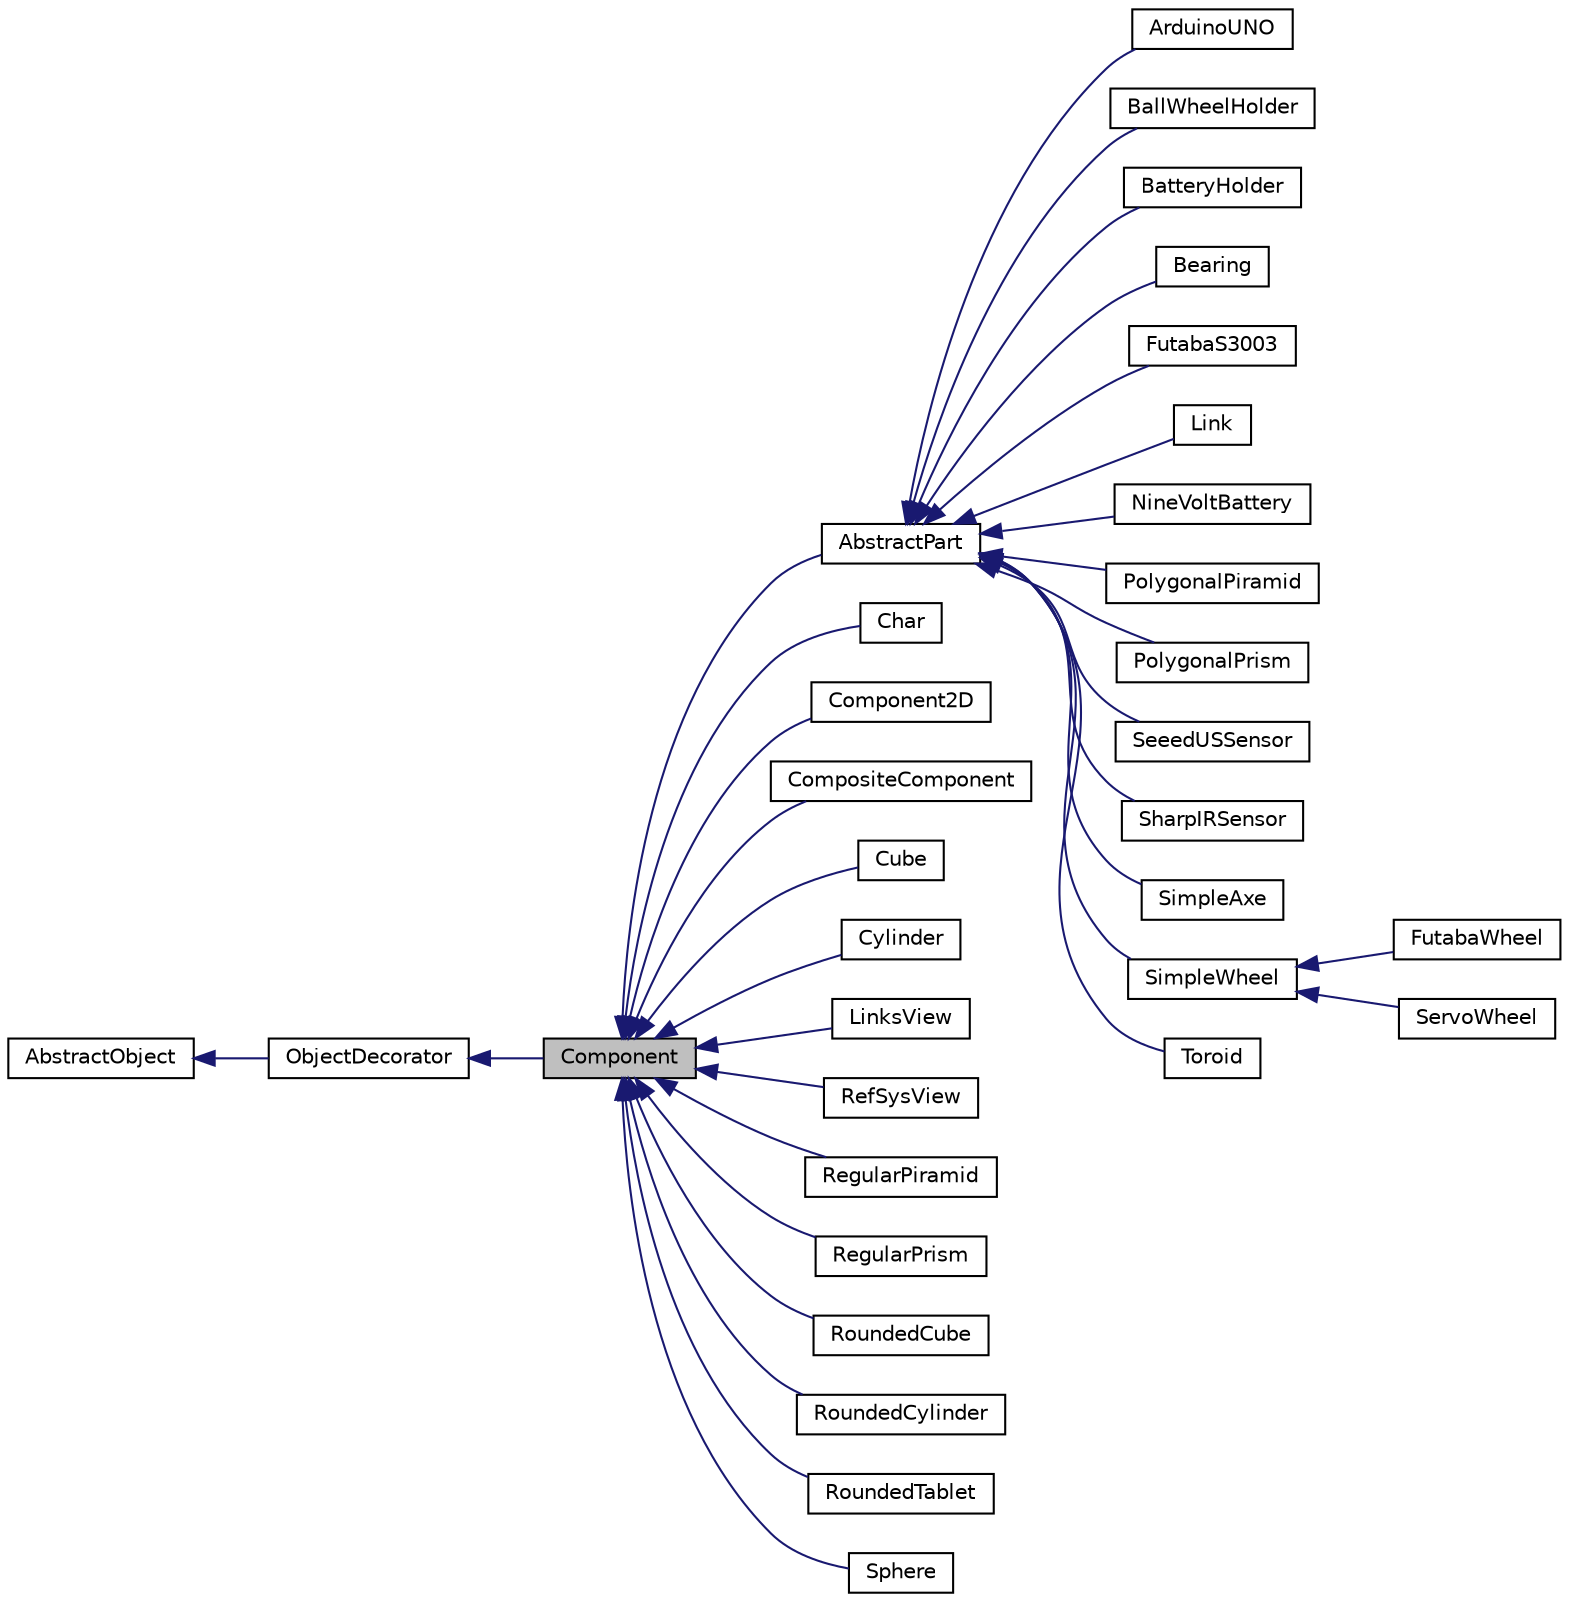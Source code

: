 digraph "Component"
{
  edge [fontname="Helvetica",fontsize="10",labelfontname="Helvetica",labelfontsize="10"];
  node [fontname="Helvetica",fontsize="10",shape=record];
  rankdir="LR";
  Node1 [label="Component",height=0.2,width=0.4,color="black", fillcolor="grey75", style="filled" fontcolor="black"];
  Node2 -> Node1 [dir="back",color="midnightblue",fontsize="10",style="solid",fontname="Helvetica"];
  Node2 [label="ObjectDecorator",height=0.2,width=0.4,color="black", fillcolor="white", style="filled",URL="$classObjectDecorator.html",tooltip="Abstract object decorator interface."];
  Node3 -> Node2 [dir="back",color="midnightblue",fontsize="10",style="solid",fontname="Helvetica"];
  Node3 [label="AbstractObject",height=0.2,width=0.4,color="black", fillcolor="white", style="filled",URL="$classAbstractObject.html",tooltip="Abstract object interface."];
  Node1 -> Node4 [dir="back",color="midnightblue",fontsize="10",style="solid",fontname="Helvetica"];
  Node4 [label="AbstractPart",height=0.2,width=0.4,color="black", fillcolor="white", style="filled",URL="$classAbstractPart.html",tooltip="Color decorator."];
  Node4 -> Node5 [dir="back",color="midnightblue",fontsize="10",style="solid",fontname="Helvetica"];
  Node5 [label="ArduinoUNO",height=0.2,width=0.4,color="black", fillcolor="white", style="filled",URL="$classArduinoUNO.html",tooltip="Arduino UNO Bounding Box."];
  Node4 -> Node6 [dir="back",color="midnightblue",fontsize="10",style="solid",fontname="Helvetica"];
  Node6 [label="BallWheelHolder",height=0.2,width=0.4,color="black", fillcolor="white", style="filled",URL="$classBallWheelHolder.html",tooltip="Ball Wheel Holder primitive object."];
  Node4 -> Node7 [dir="back",color="midnightblue",fontsize="10",style="solid",fontname="Helvetica"];
  Node7 [label="BatteryHolder",height=0.2,width=0.4,color="black", fillcolor="white", style="filled",URL="$classBatteryHolder.html",tooltip="Battery holder primitive object."];
  Node4 -> Node8 [dir="back",color="midnightblue",fontsize="10",style="solid",fontname="Helvetica"];
  Node8 [label="Bearing",height=0.2,width=0.4,color="black", fillcolor="white", style="filled",URL="$classBearing.html",tooltip="Bearing primitive object."];
  Node4 -> Node9 [dir="back",color="midnightblue",fontsize="10",style="solid",fontname="Helvetica"];
  Node9 [label="FutabaS3003",height=0.2,width=0.4,color="black", fillcolor="white", style="filled",URL="$classFutabaS3003.html",tooltip="Futaba S3003 Bounding Box."];
  Node4 -> Node10 [dir="back",color="midnightblue",fontsize="10",style="solid",fontname="Helvetica"];
  Node10 [label="Link",height=0.2,width=0.4,color="black", fillcolor="white", style="filled",URL="$classLink.html",tooltip="link primitive object"];
  Node4 -> Node11 [dir="back",color="midnightblue",fontsize="10",style="solid",fontname="Helvetica"];
  Node11 [label="NineVoltBattery",height=0.2,width=0.4,color="black", fillcolor="white", style="filled",URL="$classNineVoltBattery.html",tooltip="Futaba S3003 Bounding Box."];
  Node4 -> Node12 [dir="back",color="midnightblue",fontsize="10",style="solid",fontname="Helvetica"];
  Node12 [label="PolygonalPiramid",height=0.2,width=0.4,color="black", fillcolor="white", style="filled",URL="$classPolygonalPiramid.html",tooltip="Polygonal base piramid primitive object."];
  Node4 -> Node13 [dir="back",color="midnightblue",fontsize="10",style="solid",fontname="Helvetica"];
  Node13 [label="PolygonalPrism",height=0.2,width=0.4,color="black", fillcolor="white", style="filled",URL="$classPolygonalPrism.html",tooltip="Polygonal base prism primitive object."];
  Node4 -> Node14 [dir="back",color="midnightblue",fontsize="10",style="solid",fontname="Helvetica"];
  Node14 [label="SeeedUSSensor",height=0.2,width=0.4,color="black", fillcolor="white", style="filled",URL="$classSeeedUSSensor.html",tooltip="Seeed Ultrasonic Sensor Model."];
  Node4 -> Node15 [dir="back",color="midnightblue",fontsize="10",style="solid",fontname="Helvetica"];
  Node15 [label="SharpIRSensor",height=0.2,width=0.4,color="black", fillcolor="white", style="filled",URL="$classSharpIRSensor.html",tooltip="Shrap IR Analogic Sensor Model."];
  Node4 -> Node16 [dir="back",color="midnightblue",fontsize="10",style="solid",fontname="Helvetica"];
  Node16 [label="SimpleAxe",height=0.2,width=0.4,color="black", fillcolor="white", style="filled",URL="$classSimpleAxe.html",tooltip="Simple axe primitive object."];
  Node4 -> Node17 [dir="back",color="midnightblue",fontsize="10",style="solid",fontname="Helvetica"];
  Node17 [label="SimpleWheel",height=0.2,width=0.4,color="black", fillcolor="white", style="filled",URL="$classSimpleWheel.html",tooltip="Simple wheel primitive object."];
  Node17 -> Node18 [dir="back",color="midnightblue",fontsize="10",style="solid",fontname="Helvetica"];
  Node18 [label="FutabaWheel",height=0.2,width=0.4,color="black", fillcolor="white", style="filled",URL="$classFutabaWheel.html",tooltip="Futaba wheel primitive object."];
  Node17 -> Node19 [dir="back",color="midnightblue",fontsize="10",style="solid",fontname="Helvetica"];
  Node19 [label="ServoWheel",height=0.2,width=0.4,color="black", fillcolor="white", style="filled",URL="$classServoWheel.html",tooltip="Servo wheel primitive object."];
  Node4 -> Node20 [dir="back",color="midnightblue",fontsize="10",style="solid",fontname="Helvetica"];
  Node20 [label="Toroid",height=0.2,width=0.4,color="black", fillcolor="white", style="filled",URL="$classToroid.html",tooltip="Toroid primitive object."];
  Node1 -> Node21 [dir="back",color="midnightblue",fontsize="10",style="solid",fontname="Helvetica"];
  Node21 [label="Char",height=0.2,width=0.4,color="black", fillcolor="white", style="filled",URL="$classChar.html",tooltip="Extruded Char primitive object."];
  Node1 -> Node22 [dir="back",color="midnightblue",fontsize="10",style="solid",fontname="Helvetica"];
  Node22 [label="Component2D",height=0.2,width=0.4,color="black", fillcolor="white", style="filled",URL="$classComponent2D.html",tooltip="2D component class."];
  Node1 -> Node23 [dir="back",color="midnightblue",fontsize="10",style="solid",fontname="Helvetica"];
  Node23 [label="CompositeComponent",height=0.2,width=0.4,color="black", fillcolor="white", style="filled",URL="$classCompositeComponent.html",tooltip="Composite component interface."];
  Node1 -> Node24 [dir="back",color="midnightblue",fontsize="10",style="solid",fontname="Helvetica"];
  Node24 [label="Cube",height=0.2,width=0.4,color="black", fillcolor="white", style="filled",URL="$classCube.html",tooltip="Cube primitive object."];
  Node1 -> Node25 [dir="back",color="midnightblue",fontsize="10",style="solid",fontname="Helvetica"];
  Node25 [label="Cylinder",height=0.2,width=0.4,color="black", fillcolor="white", style="filled",URL="$classCylinder.html",tooltip="Cylinder primitive object."];
  Node1 -> Node26 [dir="back",color="midnightblue",fontsize="10",style="solid",fontname="Helvetica"];
  Node26 [label="LinksView",height=0.2,width=0.4,color="black", fillcolor="white", style="filled",URL="$classLinksView.html",tooltip="3D point primitive object"];
  Node1 -> Node27 [dir="back",color="midnightblue",fontsize="10",style="solid",fontname="Helvetica"];
  Node27 [label="RefSysView",height=0.2,width=0.4,color="black", fillcolor="white", style="filled",URL="$classRefSysView.html",tooltip="3D point primitive object"];
  Node1 -> Node28 [dir="back",color="midnightblue",fontsize="10",style="solid",fontname="Helvetica"];
  Node28 [label="RegularPiramid",height=0.2,width=0.4,color="black", fillcolor="white", style="filled",URL="$classRegularPiramid.html",tooltip="Regular base piramid primitive object."];
  Node1 -> Node29 [dir="back",color="midnightblue",fontsize="10",style="solid",fontname="Helvetica"];
  Node29 [label="RegularPrism",height=0.2,width=0.4,color="black", fillcolor="white", style="filled",URL="$classRegularPrism.html",tooltip="Regular base prism primitive object."];
  Node1 -> Node30 [dir="back",color="midnightblue",fontsize="10",style="solid",fontname="Helvetica"];
  Node30 [label="RoundedCube",height=0.2,width=0.4,color="black", fillcolor="white", style="filled",URL="$classRoundedCube.html",tooltip="Rounded cube primitive object."];
  Node1 -> Node31 [dir="back",color="midnightblue",fontsize="10",style="solid",fontname="Helvetica"];
  Node31 [label="RoundedCylinder",height=0.2,width=0.4,color="black", fillcolor="white", style="filled",URL="$classRoundedCylinder.html",tooltip="Rounded cylinder primitive object."];
  Node1 -> Node32 [dir="back",color="midnightblue",fontsize="10",style="solid",fontname="Helvetica"];
  Node32 [label="RoundedTablet",height=0.2,width=0.4,color="black", fillcolor="white", style="filled",URL="$classRoundedTablet.html",tooltip="Rounded tablet primitive object."];
  Node1 -> Node33 [dir="back",color="midnightblue",fontsize="10",style="solid",fontname="Helvetica"];
  Node33 [label="Sphere",height=0.2,width=0.4,color="black", fillcolor="white", style="filled",URL="$classSphere.html",tooltip="Sphere primitive object."];
}
